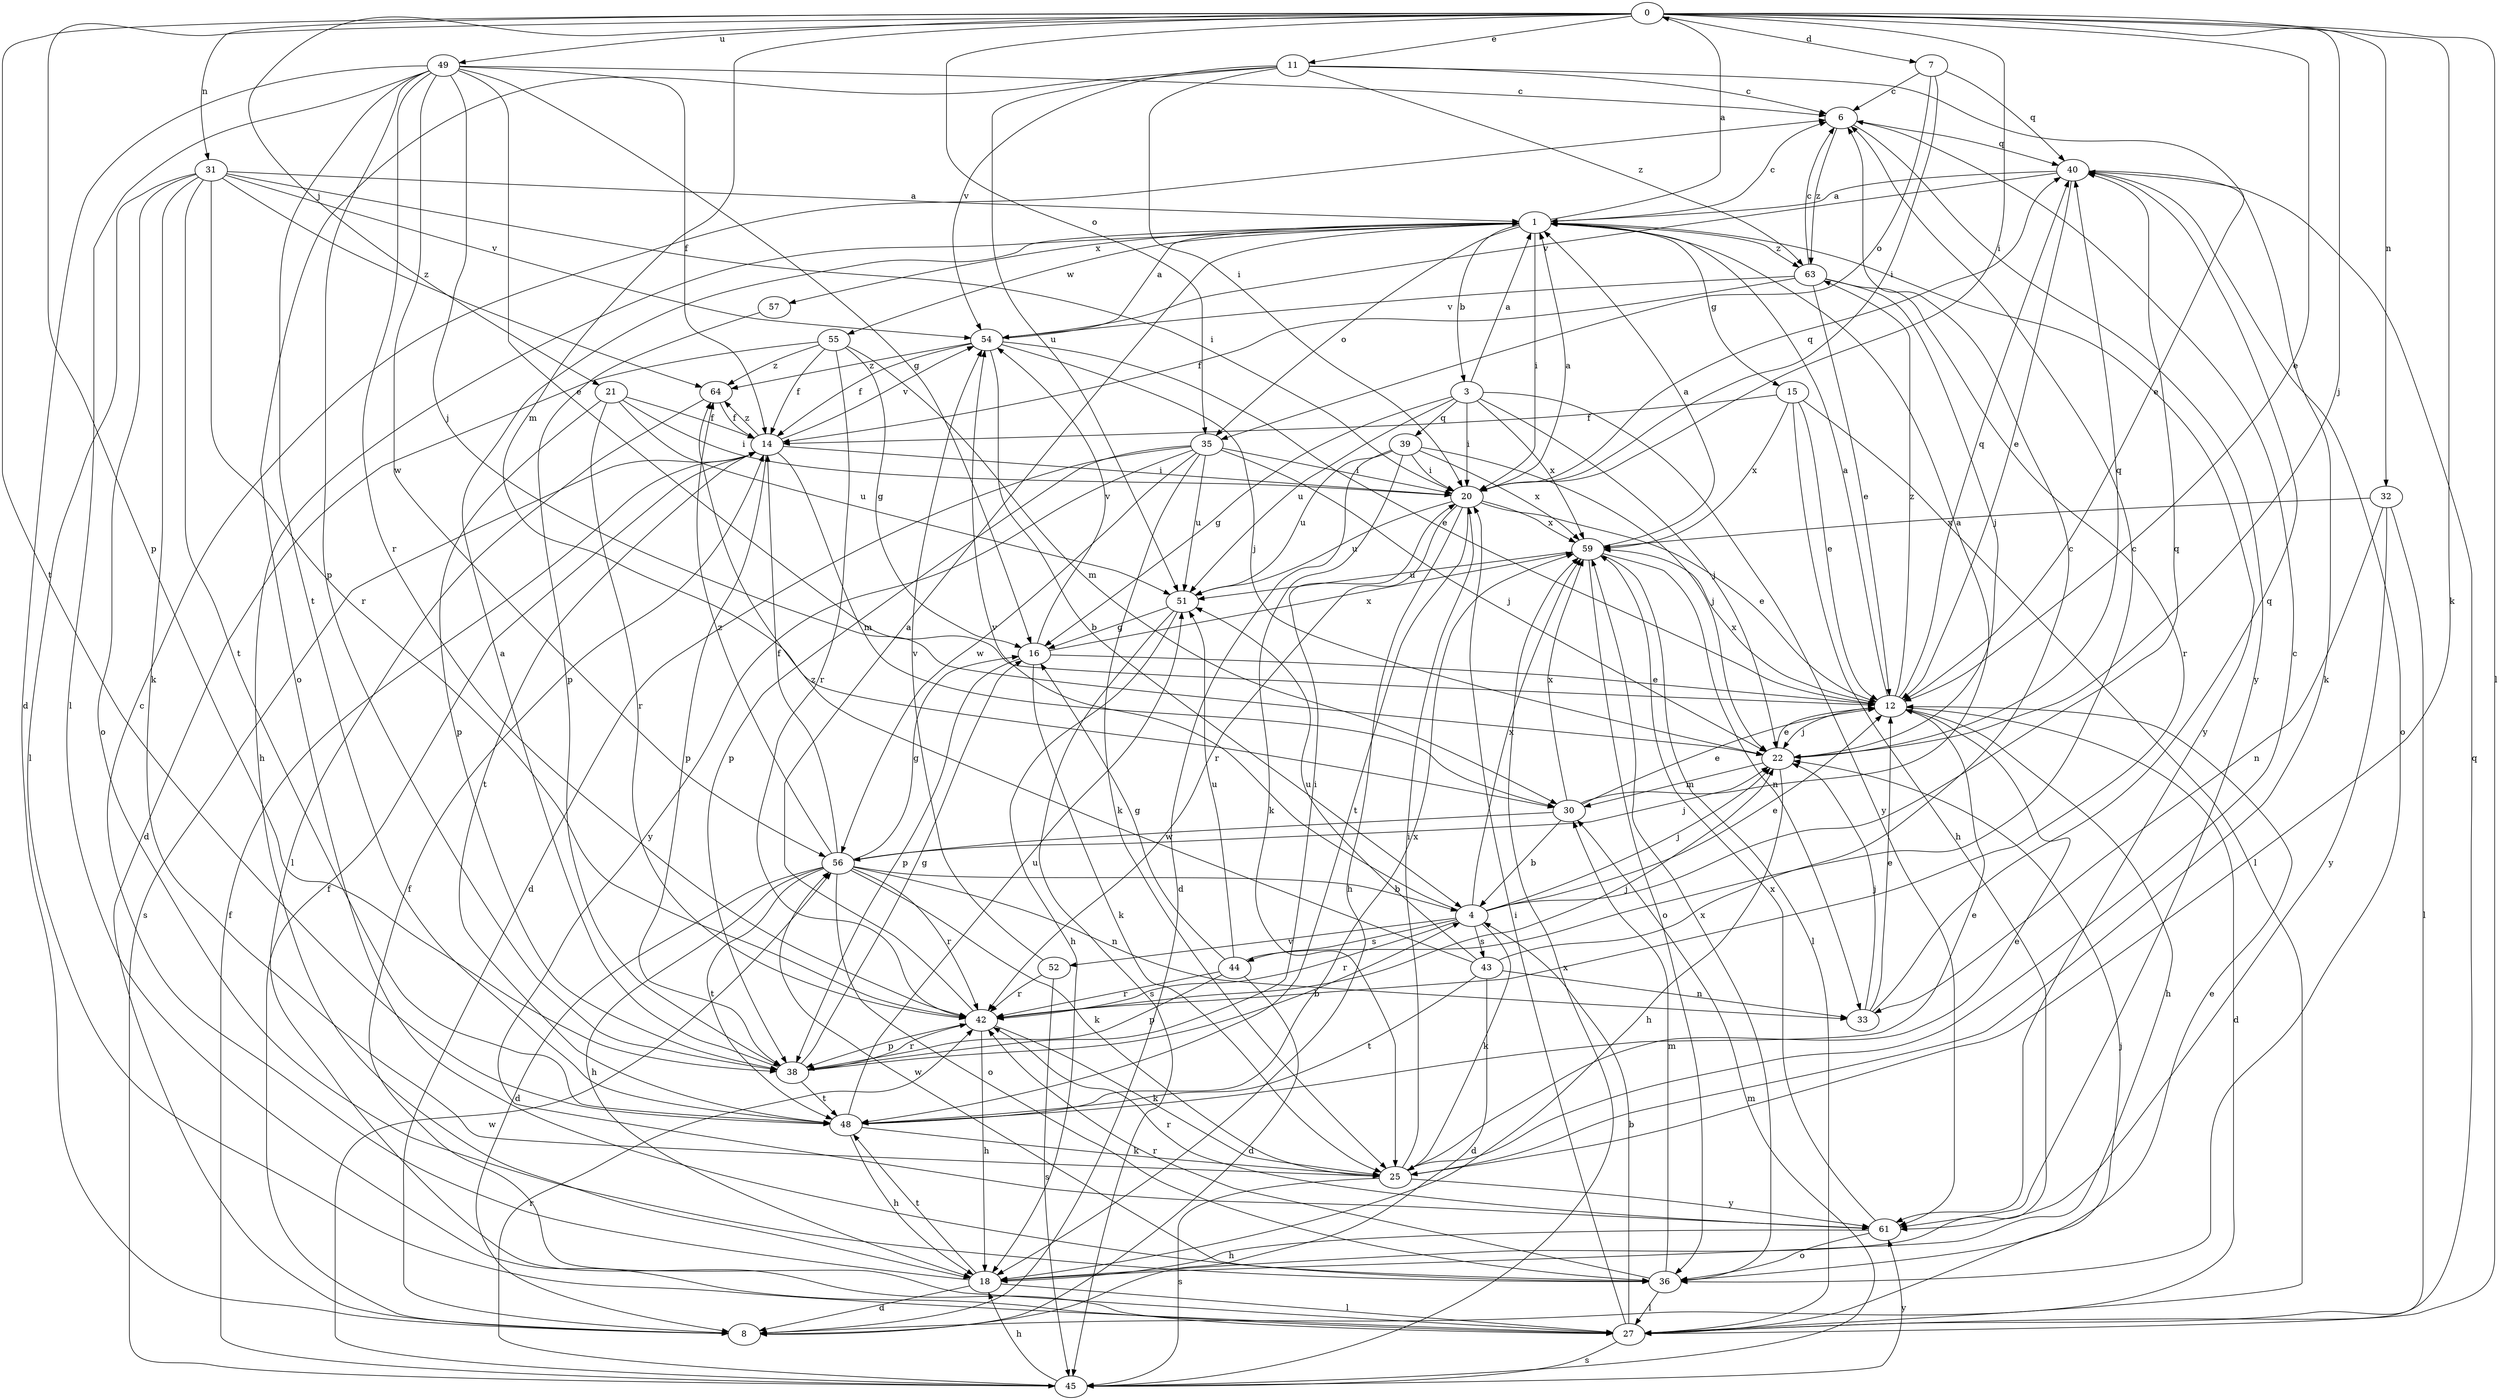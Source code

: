 strict digraph  {
0;
1;
3;
4;
6;
7;
8;
11;
12;
14;
15;
16;
18;
20;
21;
22;
25;
27;
30;
31;
32;
33;
35;
36;
38;
39;
40;
42;
43;
44;
45;
48;
49;
51;
52;
54;
55;
56;
57;
59;
61;
63;
64;
0 -> 7  [label=d];
0 -> 11  [label=e];
0 -> 12  [label=e];
0 -> 20  [label=i];
0 -> 21  [label=j];
0 -> 22  [label=j];
0 -> 25  [label=k];
0 -> 27  [label=l];
0 -> 30  [label=m];
0 -> 31  [label=n];
0 -> 32  [label=n];
0 -> 35  [label=o];
0 -> 38  [label=p];
0 -> 48  [label=t];
0 -> 49  [label=u];
1 -> 0  [label=a];
1 -> 3  [label=b];
1 -> 6  [label=c];
1 -> 15  [label=g];
1 -> 18  [label=h];
1 -> 20  [label=i];
1 -> 35  [label=o];
1 -> 55  [label=w];
1 -> 57  [label=x];
1 -> 61  [label=y];
1 -> 63  [label=z];
3 -> 1  [label=a];
3 -> 16  [label=g];
3 -> 20  [label=i];
3 -> 22  [label=j];
3 -> 39  [label=q];
3 -> 51  [label=u];
3 -> 59  [label=x];
3 -> 61  [label=y];
4 -> 12  [label=e];
4 -> 22  [label=j];
4 -> 25  [label=k];
4 -> 40  [label=q];
4 -> 42  [label=r];
4 -> 43  [label=s];
4 -> 44  [label=s];
4 -> 52  [label=v];
4 -> 54  [label=v];
4 -> 59  [label=x];
6 -> 40  [label=q];
6 -> 61  [label=y];
6 -> 63  [label=z];
7 -> 6  [label=c];
7 -> 20  [label=i];
7 -> 35  [label=o];
7 -> 40  [label=q];
8 -> 14  [label=f];
11 -> 6  [label=c];
11 -> 12  [label=e];
11 -> 20  [label=i];
11 -> 36  [label=o];
11 -> 51  [label=u];
11 -> 54  [label=v];
11 -> 63  [label=z];
12 -> 1  [label=a];
12 -> 8  [label=d];
12 -> 18  [label=h];
12 -> 22  [label=j];
12 -> 40  [label=q];
12 -> 59  [label=x];
12 -> 63  [label=z];
14 -> 20  [label=i];
14 -> 30  [label=m];
14 -> 38  [label=p];
14 -> 45  [label=s];
14 -> 48  [label=t];
14 -> 54  [label=v];
14 -> 64  [label=z];
15 -> 12  [label=e];
15 -> 14  [label=f];
15 -> 18  [label=h];
15 -> 27  [label=l];
15 -> 59  [label=x];
16 -> 12  [label=e];
16 -> 25  [label=k];
16 -> 38  [label=p];
16 -> 54  [label=v];
16 -> 59  [label=x];
18 -> 6  [label=c];
18 -> 8  [label=d];
18 -> 27  [label=l];
18 -> 48  [label=t];
20 -> 1  [label=a];
20 -> 12  [label=e];
20 -> 18  [label=h];
20 -> 40  [label=q];
20 -> 42  [label=r];
20 -> 48  [label=t];
20 -> 51  [label=u];
20 -> 59  [label=x];
21 -> 14  [label=f];
21 -> 20  [label=i];
21 -> 38  [label=p];
21 -> 42  [label=r];
21 -> 51  [label=u];
22 -> 12  [label=e];
22 -> 18  [label=h];
22 -> 30  [label=m];
22 -> 40  [label=q];
25 -> 6  [label=c];
25 -> 12  [label=e];
25 -> 20  [label=i];
25 -> 45  [label=s];
25 -> 61  [label=y];
27 -> 4  [label=b];
27 -> 14  [label=f];
27 -> 20  [label=i];
27 -> 22  [label=j];
27 -> 40  [label=q];
27 -> 45  [label=s];
30 -> 1  [label=a];
30 -> 4  [label=b];
30 -> 12  [label=e];
30 -> 56  [label=w];
30 -> 59  [label=x];
31 -> 1  [label=a];
31 -> 20  [label=i];
31 -> 25  [label=k];
31 -> 27  [label=l];
31 -> 36  [label=o];
31 -> 42  [label=r];
31 -> 48  [label=t];
31 -> 54  [label=v];
31 -> 64  [label=z];
32 -> 27  [label=l];
32 -> 33  [label=n];
32 -> 59  [label=x];
32 -> 61  [label=y];
33 -> 12  [label=e];
33 -> 22  [label=j];
33 -> 40  [label=q];
35 -> 8  [label=d];
35 -> 20  [label=i];
35 -> 22  [label=j];
35 -> 25  [label=k];
35 -> 38  [label=p];
35 -> 51  [label=u];
35 -> 56  [label=w];
35 -> 61  [label=y];
36 -> 12  [label=e];
36 -> 27  [label=l];
36 -> 30  [label=m];
36 -> 42  [label=r];
36 -> 56  [label=w];
36 -> 59  [label=x];
38 -> 1  [label=a];
38 -> 4  [label=b];
38 -> 16  [label=g];
38 -> 20  [label=i];
38 -> 42  [label=r];
38 -> 48  [label=t];
39 -> 8  [label=d];
39 -> 20  [label=i];
39 -> 22  [label=j];
39 -> 25  [label=k];
39 -> 51  [label=u];
39 -> 59  [label=x];
40 -> 1  [label=a];
40 -> 12  [label=e];
40 -> 25  [label=k];
40 -> 36  [label=o];
40 -> 54  [label=v];
42 -> 1  [label=a];
42 -> 18  [label=h];
42 -> 22  [label=j];
42 -> 25  [label=k];
42 -> 38  [label=p];
43 -> 6  [label=c];
43 -> 8  [label=d];
43 -> 33  [label=n];
43 -> 48  [label=t];
43 -> 51  [label=u];
43 -> 64  [label=z];
44 -> 6  [label=c];
44 -> 8  [label=d];
44 -> 16  [label=g];
44 -> 38  [label=p];
44 -> 42  [label=r];
44 -> 51  [label=u];
45 -> 14  [label=f];
45 -> 18  [label=h];
45 -> 30  [label=m];
45 -> 42  [label=r];
45 -> 56  [label=w];
45 -> 59  [label=x];
45 -> 61  [label=y];
48 -> 12  [label=e];
48 -> 18  [label=h];
48 -> 25  [label=k];
48 -> 51  [label=u];
48 -> 59  [label=x];
49 -> 6  [label=c];
49 -> 8  [label=d];
49 -> 12  [label=e];
49 -> 14  [label=f];
49 -> 16  [label=g];
49 -> 22  [label=j];
49 -> 27  [label=l];
49 -> 38  [label=p];
49 -> 42  [label=r];
49 -> 48  [label=t];
49 -> 56  [label=w];
51 -> 16  [label=g];
51 -> 18  [label=h];
51 -> 45  [label=s];
52 -> 42  [label=r];
52 -> 45  [label=s];
52 -> 54  [label=v];
54 -> 1  [label=a];
54 -> 4  [label=b];
54 -> 12  [label=e];
54 -> 14  [label=f];
54 -> 22  [label=j];
54 -> 64  [label=z];
55 -> 8  [label=d];
55 -> 14  [label=f];
55 -> 16  [label=g];
55 -> 30  [label=m];
55 -> 42  [label=r];
55 -> 64  [label=z];
56 -> 4  [label=b];
56 -> 8  [label=d];
56 -> 14  [label=f];
56 -> 16  [label=g];
56 -> 18  [label=h];
56 -> 22  [label=j];
56 -> 25  [label=k];
56 -> 33  [label=n];
56 -> 36  [label=o];
56 -> 42  [label=r];
56 -> 48  [label=t];
56 -> 64  [label=z];
57 -> 38  [label=p];
59 -> 1  [label=a];
59 -> 27  [label=l];
59 -> 33  [label=n];
59 -> 36  [label=o];
59 -> 51  [label=u];
61 -> 18  [label=h];
61 -> 36  [label=o];
61 -> 42  [label=r];
61 -> 59  [label=x];
63 -> 6  [label=c];
63 -> 12  [label=e];
63 -> 14  [label=f];
63 -> 22  [label=j];
63 -> 42  [label=r];
63 -> 54  [label=v];
64 -> 14  [label=f];
64 -> 27  [label=l];
}
